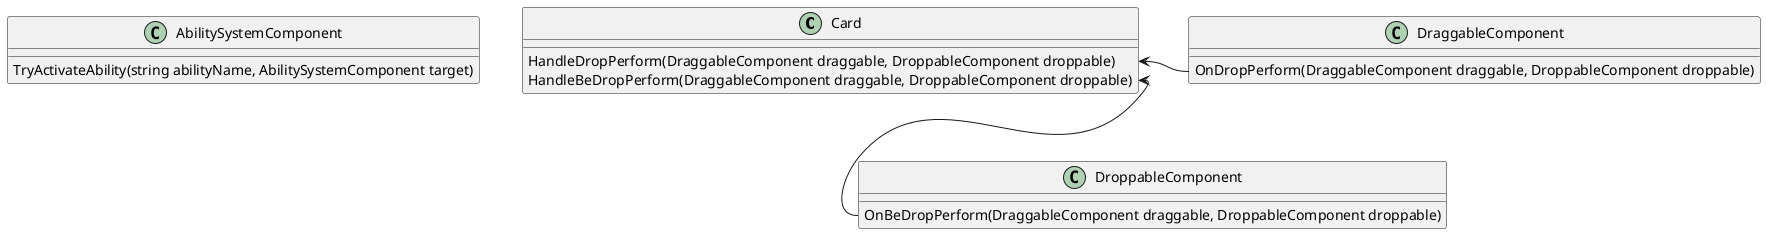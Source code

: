 @startuml
'https://plantuml.com/class-diagram

class Card{
    HandleDropPerform(DraggableComponent draggable, DroppableComponent droppable)
    HandleBeDropPerform(DraggableComponent draggable, DroppableComponent droppable)
}

class DraggableComponent{
    OnDropPerform(DraggableComponent draggable, DroppableComponent droppable)
}

class DroppableComponent{
    OnBeDropPerform(DraggableComponent draggable, DroppableComponent droppable)
}

class AbilitySystemComponent{
    TryActivateAbility(string abilityName, AbilitySystemComponent target)
}
DraggableComponent ..[hidden] DroppableComponent

AbilitySystemComponent .[hidden] Card

Card::HandleDropPerform <- DraggableComponent::OnDropPerform
Card::HandleBeDropPerform -> DroppableComponent::OnBeDropPerform


@enduml